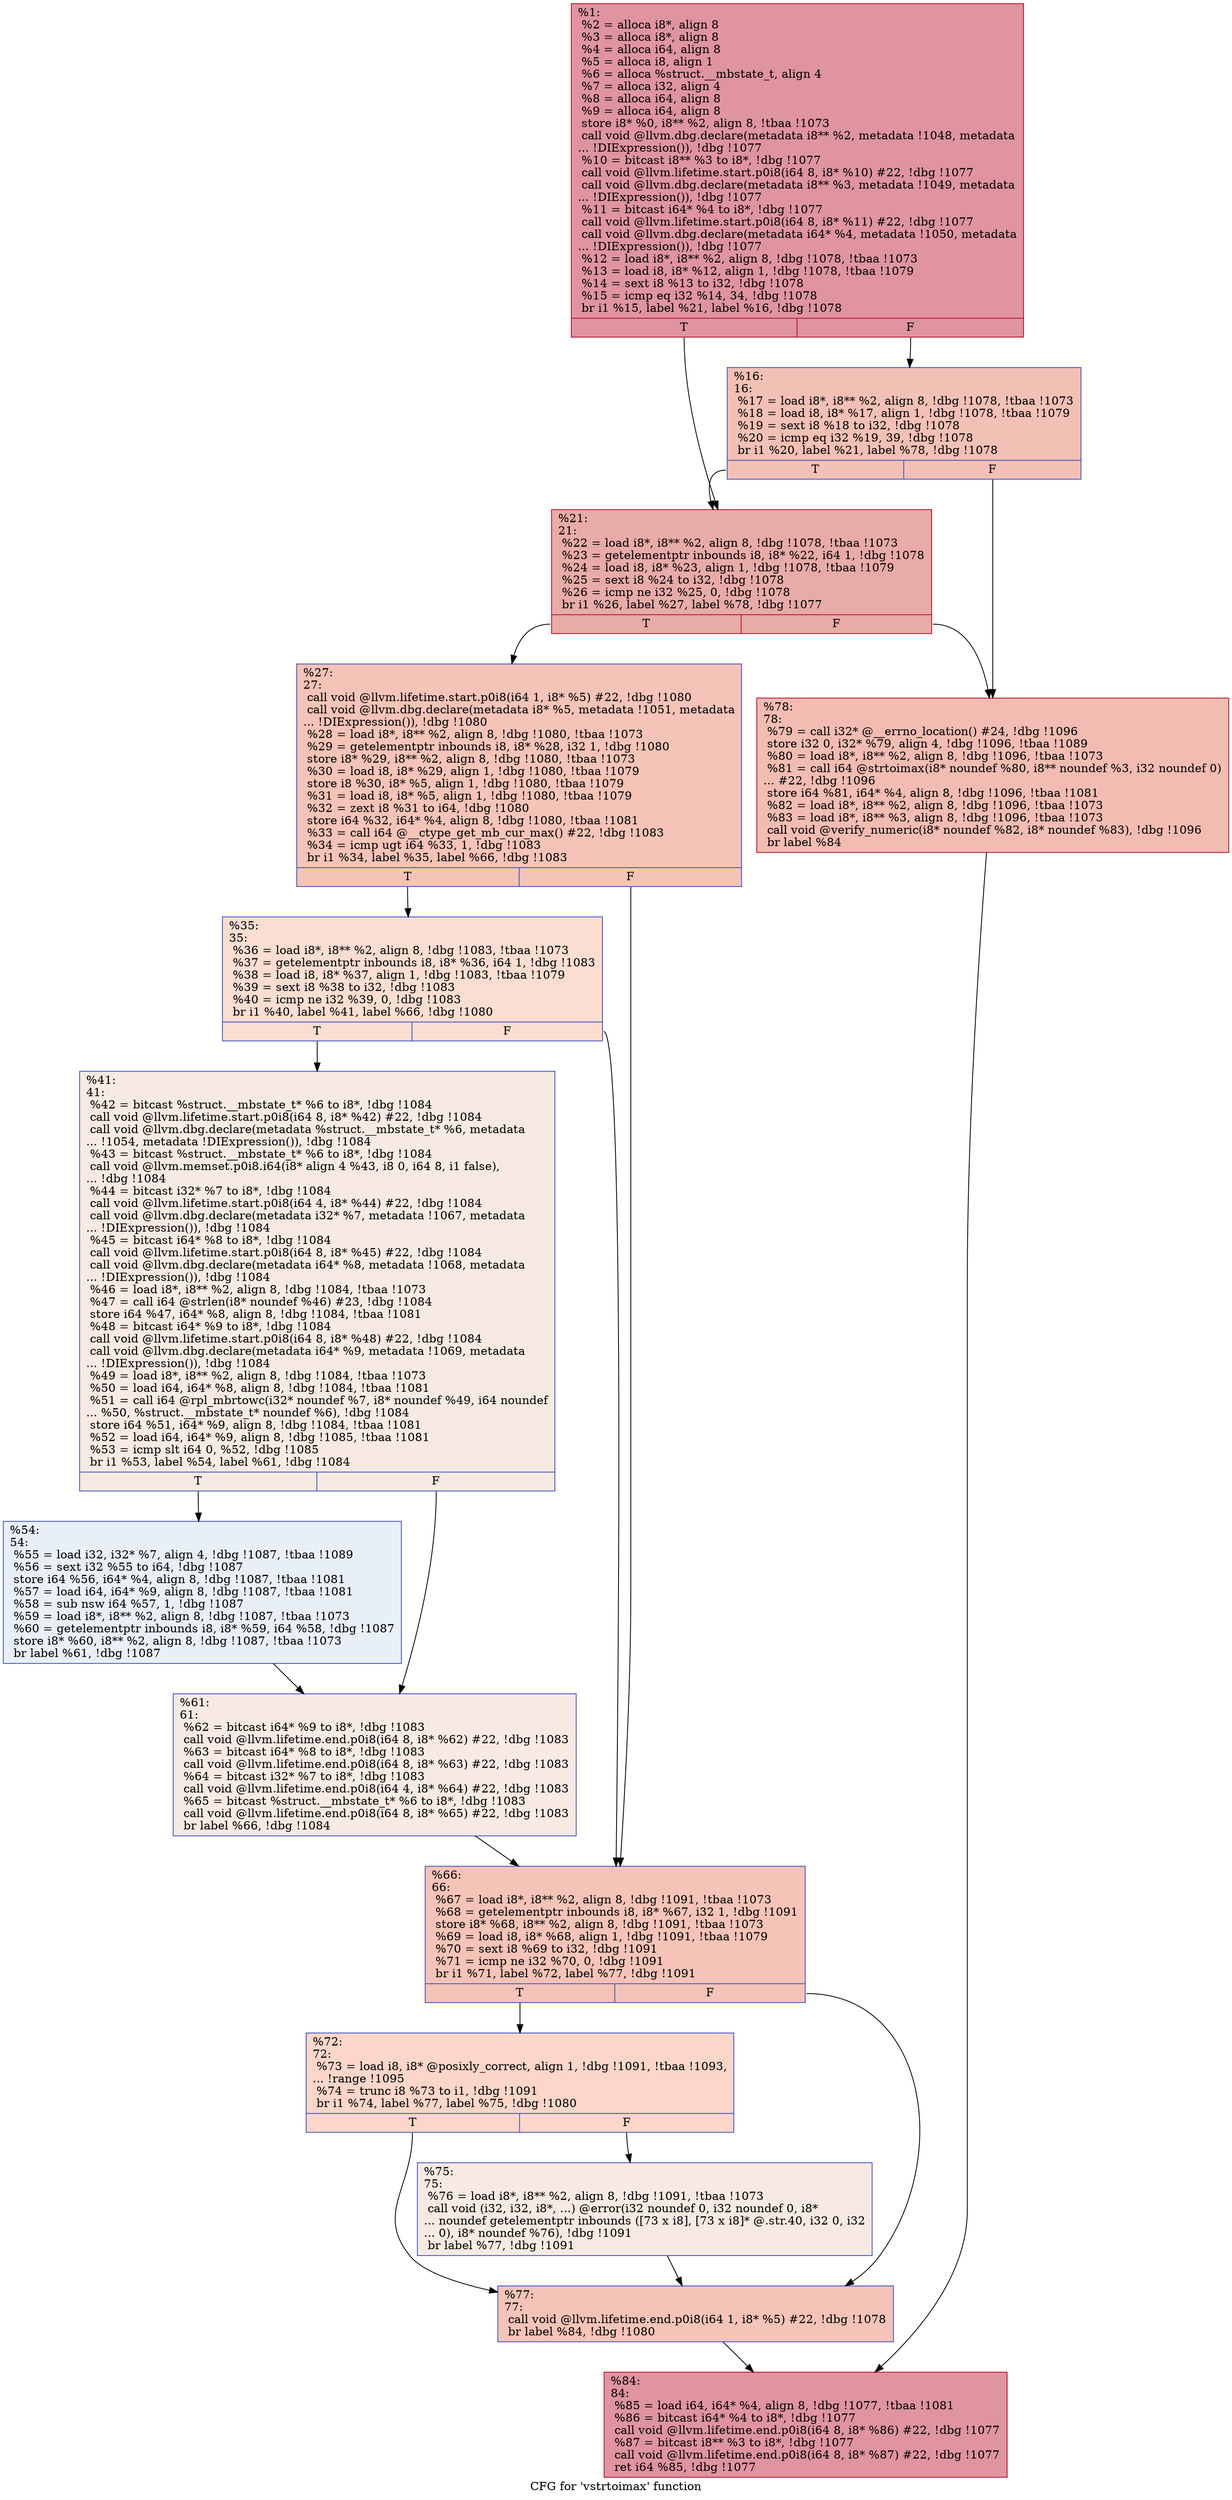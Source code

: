 digraph "CFG for 'vstrtoimax' function" {
	label="CFG for 'vstrtoimax' function";

	Node0x19f01e0 [shape=record,color="#b70d28ff", style=filled, fillcolor="#b70d2870",label="{%1:\l  %2 = alloca i8*, align 8\l  %3 = alloca i8*, align 8\l  %4 = alloca i64, align 8\l  %5 = alloca i8, align 1\l  %6 = alloca %struct.__mbstate_t, align 4\l  %7 = alloca i32, align 4\l  %8 = alloca i64, align 8\l  %9 = alloca i64, align 8\l  store i8* %0, i8** %2, align 8, !tbaa !1073\l  call void @llvm.dbg.declare(metadata i8** %2, metadata !1048, metadata\l... !DIExpression()), !dbg !1077\l  %10 = bitcast i8** %3 to i8*, !dbg !1077\l  call void @llvm.lifetime.start.p0i8(i64 8, i8* %10) #22, !dbg !1077\l  call void @llvm.dbg.declare(metadata i8** %3, metadata !1049, metadata\l... !DIExpression()), !dbg !1077\l  %11 = bitcast i64* %4 to i8*, !dbg !1077\l  call void @llvm.lifetime.start.p0i8(i64 8, i8* %11) #22, !dbg !1077\l  call void @llvm.dbg.declare(metadata i64* %4, metadata !1050, metadata\l... !DIExpression()), !dbg !1077\l  %12 = load i8*, i8** %2, align 8, !dbg !1078, !tbaa !1073\l  %13 = load i8, i8* %12, align 1, !dbg !1078, !tbaa !1079\l  %14 = sext i8 %13 to i32, !dbg !1078\l  %15 = icmp eq i32 %14, 34, !dbg !1078\l  br i1 %15, label %21, label %16, !dbg !1078\l|{<s0>T|<s1>F}}"];
	Node0x19f01e0:s0 -> Node0x19d0790;
	Node0x19f01e0:s1 -> Node0x19d06c0;
	Node0x19d06c0 [shape=record,color="#3d50c3ff", style=filled, fillcolor="#e5705870",label="{%16:\l16:                                               \l  %17 = load i8*, i8** %2, align 8, !dbg !1078, !tbaa !1073\l  %18 = load i8, i8* %17, align 1, !dbg !1078, !tbaa !1079\l  %19 = sext i8 %18 to i32, !dbg !1078\l  %20 = icmp eq i32 %19, 39, !dbg !1078\l  br i1 %20, label %21, label %78, !dbg !1078\l|{<s0>T|<s1>F}}"];
	Node0x19d06c0:s0 -> Node0x19d0790;
	Node0x19d06c0:s1 -> Node0x19d0ab0;
	Node0x19d0790 [shape=record,color="#b70d28ff", style=filled, fillcolor="#cc403a70",label="{%21:\l21:                                               \l  %22 = load i8*, i8** %2, align 8, !dbg !1078, !tbaa !1073\l  %23 = getelementptr inbounds i8, i8* %22, i64 1, !dbg !1078\l  %24 = load i8, i8* %23, align 1, !dbg !1078, !tbaa !1079\l  %25 = sext i8 %24 to i32, !dbg !1078\l  %26 = icmp ne i32 %25, 0, !dbg !1078\l  br i1 %26, label %27, label %78, !dbg !1077\l|{<s0>T|<s1>F}}"];
	Node0x19d0790:s0 -> Node0x19d07e0;
	Node0x19d0790:s1 -> Node0x19d0ab0;
	Node0x19d07e0 [shape=record,color="#3d50c3ff", style=filled, fillcolor="#e8765c70",label="{%27:\l27:                                               \l  call void @llvm.lifetime.start.p0i8(i64 1, i8* %5) #22, !dbg !1080\l  call void @llvm.dbg.declare(metadata i8* %5, metadata !1051, metadata\l... !DIExpression()), !dbg !1080\l  %28 = load i8*, i8** %2, align 8, !dbg !1080, !tbaa !1073\l  %29 = getelementptr inbounds i8, i8* %28, i32 1, !dbg !1080\l  store i8* %29, i8** %2, align 8, !dbg !1080, !tbaa !1073\l  %30 = load i8, i8* %29, align 1, !dbg !1080, !tbaa !1079\l  store i8 %30, i8* %5, align 1, !dbg !1080, !tbaa !1079\l  %31 = load i8, i8* %5, align 1, !dbg !1080, !tbaa !1079\l  %32 = zext i8 %31 to i64, !dbg !1080\l  store i64 %32, i64* %4, align 8, !dbg !1080, !tbaa !1081\l  %33 = call i64 @__ctype_get_mb_cur_max() #22, !dbg !1083\l  %34 = icmp ugt i64 %33, 1, !dbg !1083\l  br i1 %34, label %35, label %66, !dbg !1083\l|{<s0>T|<s1>F}}"];
	Node0x19d07e0:s0 -> Node0x19d0830;
	Node0x19d07e0:s1 -> Node0x19d0970;
	Node0x19d0830 [shape=record,color="#3d50c3ff", style=filled, fillcolor="#f7b39670",label="{%35:\l35:                                               \l  %36 = load i8*, i8** %2, align 8, !dbg !1083, !tbaa !1073\l  %37 = getelementptr inbounds i8, i8* %36, i64 1, !dbg !1083\l  %38 = load i8, i8* %37, align 1, !dbg !1083, !tbaa !1079\l  %39 = sext i8 %38 to i32, !dbg !1083\l  %40 = icmp ne i32 %39, 0, !dbg !1083\l  br i1 %40, label %41, label %66, !dbg !1080\l|{<s0>T|<s1>F}}"];
	Node0x19d0830:s0 -> Node0x19d0880;
	Node0x19d0830:s1 -> Node0x19d0970;
	Node0x19d0880 [shape=record,color="#3d50c3ff", style=filled, fillcolor="#eed0c070",label="{%41:\l41:                                               \l  %42 = bitcast %struct.__mbstate_t* %6 to i8*, !dbg !1084\l  call void @llvm.lifetime.start.p0i8(i64 8, i8* %42) #22, !dbg !1084\l  call void @llvm.dbg.declare(metadata %struct.__mbstate_t* %6, metadata\l... !1054, metadata !DIExpression()), !dbg !1084\l  %43 = bitcast %struct.__mbstate_t* %6 to i8*, !dbg !1084\l  call void @llvm.memset.p0i8.i64(i8* align 4 %43, i8 0, i64 8, i1 false),\l... !dbg !1084\l  %44 = bitcast i32* %7 to i8*, !dbg !1084\l  call void @llvm.lifetime.start.p0i8(i64 4, i8* %44) #22, !dbg !1084\l  call void @llvm.dbg.declare(metadata i32* %7, metadata !1067, metadata\l... !DIExpression()), !dbg !1084\l  %45 = bitcast i64* %8 to i8*, !dbg !1084\l  call void @llvm.lifetime.start.p0i8(i64 8, i8* %45) #22, !dbg !1084\l  call void @llvm.dbg.declare(metadata i64* %8, metadata !1068, metadata\l... !DIExpression()), !dbg !1084\l  %46 = load i8*, i8** %2, align 8, !dbg !1084, !tbaa !1073\l  %47 = call i64 @strlen(i8* noundef %46) #23, !dbg !1084\l  store i64 %47, i64* %8, align 8, !dbg !1084, !tbaa !1081\l  %48 = bitcast i64* %9 to i8*, !dbg !1084\l  call void @llvm.lifetime.start.p0i8(i64 8, i8* %48) #22, !dbg !1084\l  call void @llvm.dbg.declare(metadata i64* %9, metadata !1069, metadata\l... !DIExpression()), !dbg !1084\l  %49 = load i8*, i8** %2, align 8, !dbg !1084, !tbaa !1073\l  %50 = load i64, i64* %8, align 8, !dbg !1084, !tbaa !1081\l  %51 = call i64 @rpl_mbrtowc(i32* noundef %7, i8* noundef %49, i64 noundef\l... %50, %struct.__mbstate_t* noundef %6), !dbg !1084\l  store i64 %51, i64* %9, align 8, !dbg !1084, !tbaa !1081\l  %52 = load i64, i64* %9, align 8, !dbg !1085, !tbaa !1081\l  %53 = icmp slt i64 0, %52, !dbg !1085\l  br i1 %53, label %54, label %61, !dbg !1084\l|{<s0>T|<s1>F}}"];
	Node0x19d0880:s0 -> Node0x19d08d0;
	Node0x19d0880:s1 -> Node0x19d0920;
	Node0x19d08d0 [shape=record,color="#3d50c3ff", style=filled, fillcolor="#cedaeb70",label="{%54:\l54:                                               \l  %55 = load i32, i32* %7, align 4, !dbg !1087, !tbaa !1089\l  %56 = sext i32 %55 to i64, !dbg !1087\l  store i64 %56, i64* %4, align 8, !dbg !1087, !tbaa !1081\l  %57 = load i64, i64* %9, align 8, !dbg !1087, !tbaa !1081\l  %58 = sub nsw i64 %57, 1, !dbg !1087\l  %59 = load i8*, i8** %2, align 8, !dbg !1087, !tbaa !1073\l  %60 = getelementptr inbounds i8, i8* %59, i64 %58, !dbg !1087\l  store i8* %60, i8** %2, align 8, !dbg !1087, !tbaa !1073\l  br label %61, !dbg !1087\l}"];
	Node0x19d08d0 -> Node0x19d0920;
	Node0x19d0920 [shape=record,color="#3d50c3ff", style=filled, fillcolor="#eed0c070",label="{%61:\l61:                                               \l  %62 = bitcast i64* %9 to i8*, !dbg !1083\l  call void @llvm.lifetime.end.p0i8(i64 8, i8* %62) #22, !dbg !1083\l  %63 = bitcast i64* %8 to i8*, !dbg !1083\l  call void @llvm.lifetime.end.p0i8(i64 8, i8* %63) #22, !dbg !1083\l  %64 = bitcast i32* %7 to i8*, !dbg !1083\l  call void @llvm.lifetime.end.p0i8(i64 4, i8* %64) #22, !dbg !1083\l  %65 = bitcast %struct.__mbstate_t* %6 to i8*, !dbg !1083\l  call void @llvm.lifetime.end.p0i8(i64 8, i8* %65) #22, !dbg !1083\l  br label %66, !dbg !1084\l}"];
	Node0x19d0920 -> Node0x19d0970;
	Node0x19d0970 [shape=record,color="#3d50c3ff", style=filled, fillcolor="#e8765c70",label="{%66:\l66:                                               \l  %67 = load i8*, i8** %2, align 8, !dbg !1091, !tbaa !1073\l  %68 = getelementptr inbounds i8, i8* %67, i32 1, !dbg !1091\l  store i8* %68, i8** %2, align 8, !dbg !1091, !tbaa !1073\l  %69 = load i8, i8* %68, align 1, !dbg !1091, !tbaa !1079\l  %70 = sext i8 %69 to i32, !dbg !1091\l  %71 = icmp ne i32 %70, 0, !dbg !1091\l  br i1 %71, label %72, label %77, !dbg !1091\l|{<s0>T|<s1>F}}"];
	Node0x19d0970:s0 -> Node0x19d09c0;
	Node0x19d0970:s1 -> Node0x19d0a60;
	Node0x19d09c0 [shape=record,color="#3d50c3ff", style=filled, fillcolor="#f6a38570",label="{%72:\l72:                                               \l  %73 = load i8, i8* @posixly_correct, align 1, !dbg !1091, !tbaa !1093,\l... !range !1095\l  %74 = trunc i8 %73 to i1, !dbg !1091\l  br i1 %74, label %77, label %75, !dbg !1080\l|{<s0>T|<s1>F}}"];
	Node0x19d09c0:s0 -> Node0x19d0a60;
	Node0x19d09c0:s1 -> Node0x19d0a10;
	Node0x19d0a10 [shape=record,color="#3d50c3ff", style=filled, fillcolor="#eed0c070",label="{%75:\l75:                                               \l  %76 = load i8*, i8** %2, align 8, !dbg !1091, !tbaa !1073\l  call void (i32, i32, i8*, ...) @error(i32 noundef 0, i32 noundef 0, i8*\l... noundef getelementptr inbounds ([73 x i8], [73 x i8]* @.str.40, i32 0, i32\l... 0), i8* noundef %76), !dbg !1091\l  br label %77, !dbg !1091\l}"];
	Node0x19d0a10 -> Node0x19d0a60;
	Node0x19d0a60 [shape=record,color="#3d50c3ff", style=filled, fillcolor="#e8765c70",label="{%77:\l77:                                               \l  call void @llvm.lifetime.end.p0i8(i64 1, i8* %5) #22, !dbg !1078\l  br label %84, !dbg !1080\l}"];
	Node0x19d0a60 -> Node0x19d0b00;
	Node0x19d0ab0 [shape=record,color="#b70d28ff", style=filled, fillcolor="#e1675170",label="{%78:\l78:                                               \l  %79 = call i32* @__errno_location() #24, !dbg !1096\l  store i32 0, i32* %79, align 4, !dbg !1096, !tbaa !1089\l  %80 = load i8*, i8** %2, align 8, !dbg !1096, !tbaa !1073\l  %81 = call i64 @strtoimax(i8* noundef %80, i8** noundef %3, i32 noundef 0)\l... #22, !dbg !1096\l  store i64 %81, i64* %4, align 8, !dbg !1096, !tbaa !1081\l  %82 = load i8*, i8** %2, align 8, !dbg !1096, !tbaa !1073\l  %83 = load i8*, i8** %3, align 8, !dbg !1096, !tbaa !1073\l  call void @verify_numeric(i8* noundef %82, i8* noundef %83), !dbg !1096\l  br label %84\l}"];
	Node0x19d0ab0 -> Node0x19d0b00;
	Node0x19d0b00 [shape=record,color="#b70d28ff", style=filled, fillcolor="#b70d2870",label="{%84:\l84:                                               \l  %85 = load i64, i64* %4, align 8, !dbg !1077, !tbaa !1081\l  %86 = bitcast i64* %4 to i8*, !dbg !1077\l  call void @llvm.lifetime.end.p0i8(i64 8, i8* %86) #22, !dbg !1077\l  %87 = bitcast i8** %3 to i8*, !dbg !1077\l  call void @llvm.lifetime.end.p0i8(i64 8, i8* %87) #22, !dbg !1077\l  ret i64 %85, !dbg !1077\l}"];
}
